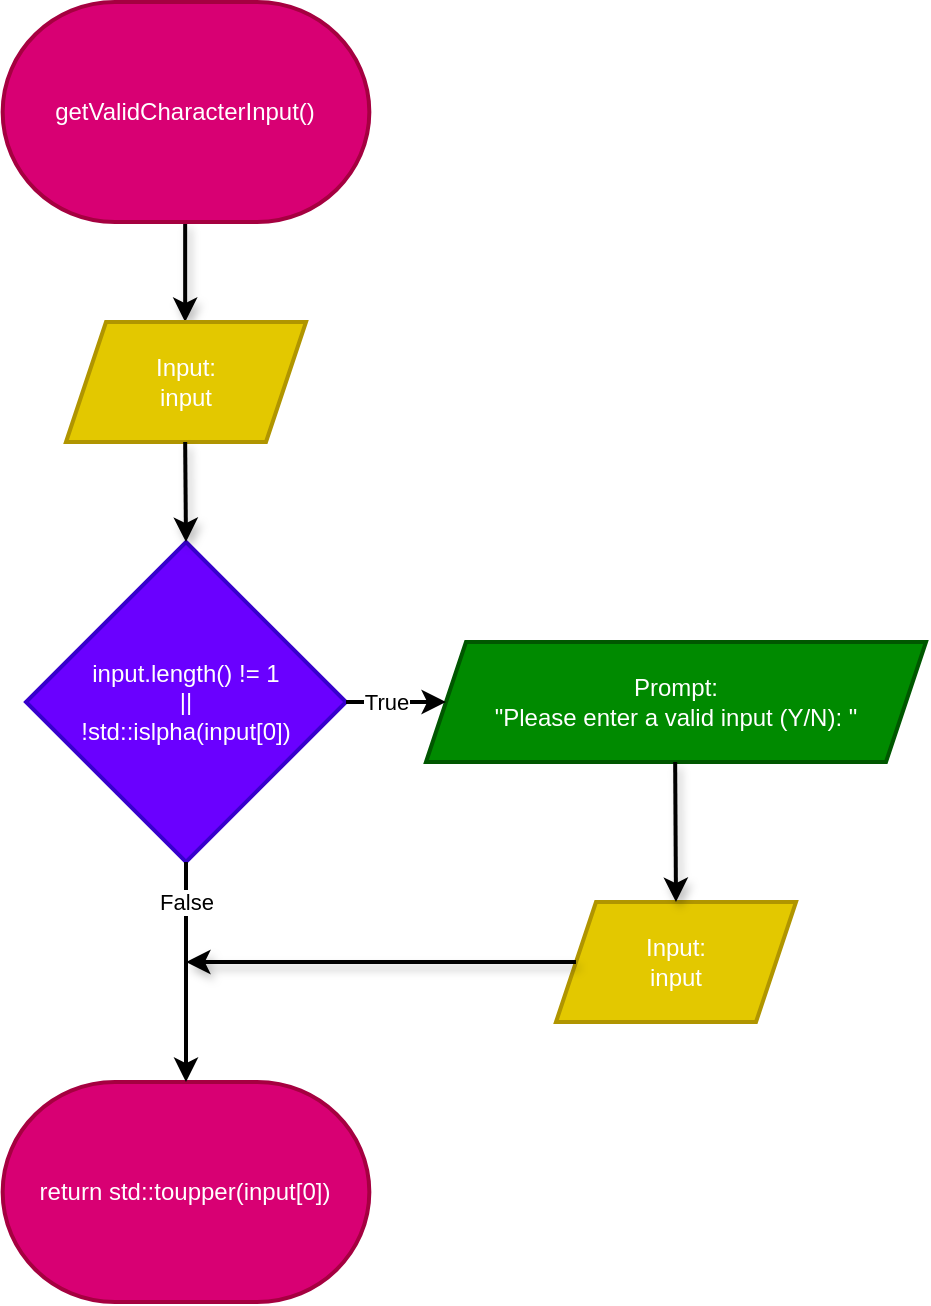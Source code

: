 <mxfile>
    <diagram id="zRZEqINl1D7eN1pjQmS7" name="Page-1">
        <mxGraphModel dx="208" dy="363" grid="1" gridSize="10" guides="1" tooltips="1" connect="1" arrows="1" fold="1" page="1" pageScale="1" pageWidth="827" pageHeight="1169" math="0" shadow="0">
            <root>
                <mxCell id="0"/>
                <mxCell id="1" parent="0"/>
                <mxCell id="3" value="" style="edgeStyle=none;html=1;strokeWidth=2;shadow=1;textShadow=1;spacing=2;" edge="1" parent="1">
                    <mxGeometry relative="1" as="geometry">
                        <mxPoint x="319.58" y="320" as="sourcePoint"/>
                        <mxPoint x="319.58" y="370" as="targetPoint"/>
                    </mxGeometry>
                </mxCell>
                <mxCell id="4" value="Input:&lt;br&gt;input" style="shape=parallelogram;perimeter=parallelogramPerimeter;whiteSpace=wrap;html=1;fixedSize=1;strokeWidth=2;fillColor=#e3c800;fontColor=#FFFFFF;strokeColor=#B09500;" vertex="1" parent="1">
                    <mxGeometry x="260" y="370" width="120" height="60" as="geometry"/>
                </mxCell>
                <mxCell id="5" value="input.length() != 1&lt;br&gt;||&lt;br&gt;!std::islpha(input[0])" style="rhombus;whiteSpace=wrap;html=1;strokeWidth=2;fillColor=#6a00ff;fontColor=#ffffff;strokeColor=#3700CC;" vertex="1" parent="1">
                    <mxGeometry x="240" y="480" width="160" height="160" as="geometry"/>
                </mxCell>
                <mxCell id="6" value="Prompt:&lt;br&gt;&quot;Please enter a valid input (Y/N): &quot;" style="shape=parallelogram;perimeter=parallelogramPerimeter;whiteSpace=wrap;html=1;fixedSize=1;strokeWidth=2;fillColor=#008a00;fontColor=#ffffff;strokeColor=#005700;" vertex="1" parent="1">
                    <mxGeometry x="440" y="530" width="250" height="60" as="geometry"/>
                </mxCell>
                <mxCell id="7" value="Input:&lt;br&gt;input" style="shape=parallelogram;perimeter=parallelogramPerimeter;whiteSpace=wrap;html=1;fixedSize=1;strokeWidth=2;fillColor=#e3c800;fontColor=#FFFFFF;strokeColor=#B09500;" vertex="1" parent="1">
                    <mxGeometry x="505" y="660" width="120" height="60" as="geometry"/>
                </mxCell>
                <mxCell id="8" value="" style="edgeStyle=none;html=1;strokeWidth=2;shadow=1;textShadow=1;spacing=2;entryX=0.5;entryY=0;entryDx=0;entryDy=0;" edge="1" parent="1" target="7">
                    <mxGeometry relative="1" as="geometry">
                        <mxPoint x="564.58" y="590" as="sourcePoint"/>
                        <mxPoint x="564.58" y="640" as="targetPoint"/>
                    </mxGeometry>
                </mxCell>
                <mxCell id="9" value="return std::toupper(input[0])" style="strokeWidth=2;html=1;shape=mxgraph.flowchart.terminator;whiteSpace=wrap;fillColor=#d80073;fontColor=#ffffff;strokeColor=#A50040;" vertex="1" parent="1">
                    <mxGeometry x="228.33" y="750" width="183.34" height="110" as="geometry"/>
                </mxCell>
                <mxCell id="10" value="" style="edgeStyle=none;html=1;strokeWidth=2;shadow=1;textShadow=1;spacing=2;entryX=0.5;entryY=0;entryDx=0;entryDy=0;" edge="1" parent="1" target="5">
                    <mxGeometry relative="1" as="geometry">
                        <mxPoint x="319.58" y="430" as="sourcePoint"/>
                        <mxPoint x="319.58" y="480" as="targetPoint"/>
                    </mxGeometry>
                </mxCell>
                <mxCell id="11" value="" style="edgeStyle=none;html=1;strokeWidth=2;shadow=1;textShadow=1;spacing=2;exitX=0;exitY=0.5;exitDx=0;exitDy=0;" edge="1" parent="1" source="7">
                    <mxGeometry relative="1" as="geometry">
                        <mxPoint x="420" y="680" as="sourcePoint"/>
                        <mxPoint x="320" y="690" as="targetPoint"/>
                    </mxGeometry>
                </mxCell>
                <mxCell id="12" value="" style="endArrow=classic;html=1;exitX=1;exitY=0.5;exitDx=0;exitDy=0;entryX=0;entryY=0.5;entryDx=0;entryDy=0;strokeWidth=2;" edge="1" parent="1" source="5" target="6">
                    <mxGeometry relative="1" as="geometry">
                        <mxPoint x="340" y="620" as="sourcePoint"/>
                        <mxPoint x="440" y="620" as="targetPoint"/>
                    </mxGeometry>
                </mxCell>
                <mxCell id="13" value="True" style="edgeLabel;resizable=0;html=1;;align=center;verticalAlign=middle;" connectable="0" vertex="1" parent="12">
                    <mxGeometry relative="1" as="geometry">
                        <mxPoint x="-5" as="offset"/>
                    </mxGeometry>
                </mxCell>
                <mxCell id="14" value="" style="endArrow=classic;html=1;exitX=0.5;exitY=1;exitDx=0;exitDy=0;entryX=0.5;entryY=0;entryDx=0;entryDy=0;entryPerimeter=0;strokeWidth=2;" edge="1" parent="1" source="5" target="9">
                    <mxGeometry relative="1" as="geometry">
                        <mxPoint x="340" y="620" as="sourcePoint"/>
                        <mxPoint x="440" y="620" as="targetPoint"/>
                    </mxGeometry>
                </mxCell>
                <mxCell id="15" value="False" style="edgeLabel;resizable=0;html=1;;align=center;verticalAlign=middle;" connectable="0" vertex="1" parent="14">
                    <mxGeometry relative="1" as="geometry">
                        <mxPoint y="-35" as="offset"/>
                    </mxGeometry>
                </mxCell>
                <mxCell id="16" value="&lt;span style=&quot;color: rgb(255, 255, 255);&quot;&gt;getValidCharacterInput()&lt;/span&gt;" style="strokeWidth=2;html=1;shape=mxgraph.flowchart.terminator;whiteSpace=wrap;fillColor=#d80073;fontColor=#ffffff;strokeColor=#A50040;" vertex="1" parent="1">
                    <mxGeometry x="228.33" y="210" width="183.34" height="110" as="geometry"/>
                </mxCell>
            </root>
        </mxGraphModel>
    </diagram>
</mxfile>